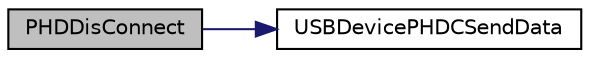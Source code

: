 digraph "PHDDisConnect"
{
  edge [fontname="Helvetica",fontsize="10",labelfontname="Helvetica",labelfontsize="10"];
  node [fontname="Helvetica",fontsize="10",shape=record];
  rankdir="LR";
  Node1 [label="PHDDisConnect",height=0.2,width=0.4,color="black", fillcolor="grey75", style="filled", fontcolor="black"];
  Node1 -> Node2 [color="midnightblue",fontsize="10",style="solid",fontname="Helvetica"];
  Node2 [label="USBDevicePHDCSendData",height=0.2,width=0.4,color="black", fillcolor="white", style="filled",URL="$usb__function__phdc_8h.html#afd9792322ada4cbd86455a780ef7b631"];
}
